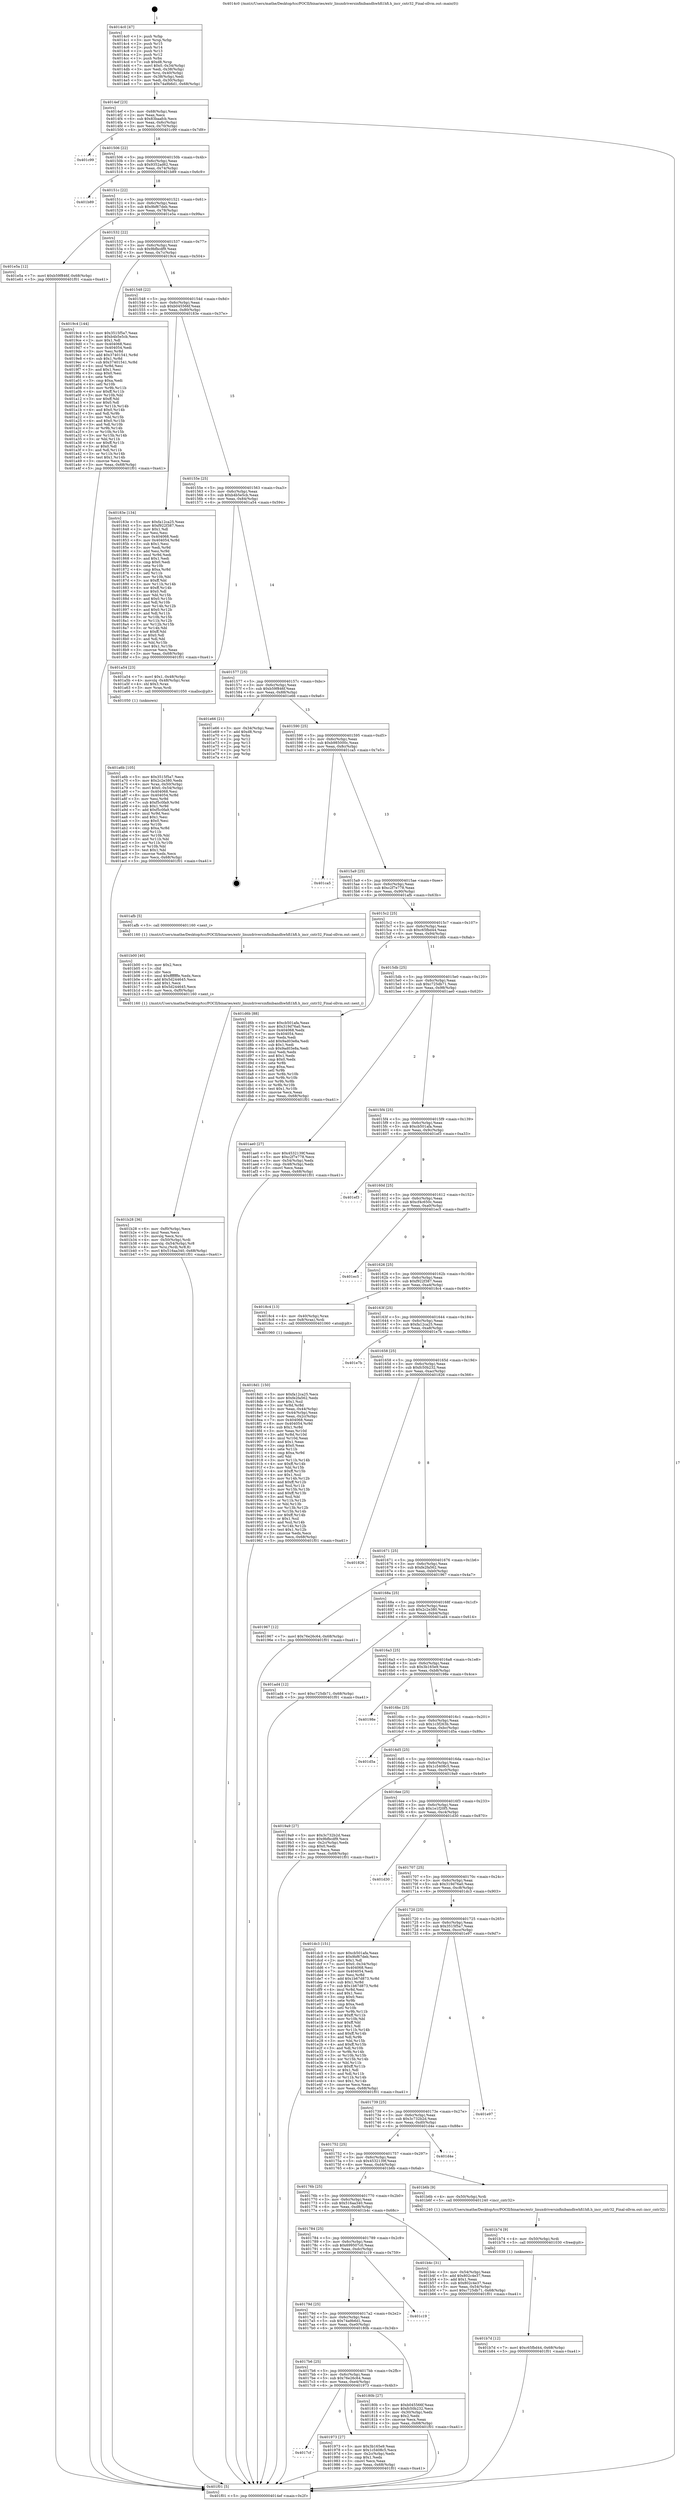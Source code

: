 digraph "0x4014c0" {
  label = "0x4014c0 (/mnt/c/Users/mathe/Desktop/tcc/POCII/binaries/extr_linuxdriversinfinibandhwhfi1hfi.h_incr_cntr32_Final-ollvm.out::main(0))"
  labelloc = "t"
  node[shape=record]

  Entry [label="",width=0.3,height=0.3,shape=circle,fillcolor=black,style=filled]
  "0x4014ef" [label="{
     0x4014ef [23]\l
     | [instrs]\l
     &nbsp;&nbsp;0x4014ef \<+3\>: mov -0x68(%rbp),%eax\l
     &nbsp;&nbsp;0x4014f2 \<+2\>: mov %eax,%ecx\l
     &nbsp;&nbsp;0x4014f4 \<+6\>: sub $0x83baafcb,%ecx\l
     &nbsp;&nbsp;0x4014fa \<+3\>: mov %eax,-0x6c(%rbp)\l
     &nbsp;&nbsp;0x4014fd \<+3\>: mov %ecx,-0x70(%rbp)\l
     &nbsp;&nbsp;0x401500 \<+6\>: je 0000000000401c99 \<main+0x7d9\>\l
  }"]
  "0x401c99" [label="{
     0x401c99\l
  }", style=dashed]
  "0x401506" [label="{
     0x401506 [22]\l
     | [instrs]\l
     &nbsp;&nbsp;0x401506 \<+5\>: jmp 000000000040150b \<main+0x4b\>\l
     &nbsp;&nbsp;0x40150b \<+3\>: mov -0x6c(%rbp),%eax\l
     &nbsp;&nbsp;0x40150e \<+5\>: sub $0x9352ad62,%eax\l
     &nbsp;&nbsp;0x401513 \<+3\>: mov %eax,-0x74(%rbp)\l
     &nbsp;&nbsp;0x401516 \<+6\>: je 0000000000401b89 \<main+0x6c9\>\l
  }"]
  Exit [label="",width=0.3,height=0.3,shape=circle,fillcolor=black,style=filled,peripheries=2]
  "0x401b89" [label="{
     0x401b89\l
  }", style=dashed]
  "0x40151c" [label="{
     0x40151c [22]\l
     | [instrs]\l
     &nbsp;&nbsp;0x40151c \<+5\>: jmp 0000000000401521 \<main+0x61\>\l
     &nbsp;&nbsp;0x401521 \<+3\>: mov -0x6c(%rbp),%eax\l
     &nbsp;&nbsp;0x401524 \<+5\>: sub $0x9bf67deb,%eax\l
     &nbsp;&nbsp;0x401529 \<+3\>: mov %eax,-0x78(%rbp)\l
     &nbsp;&nbsp;0x40152c \<+6\>: je 0000000000401e5a \<main+0x99a\>\l
  }"]
  "0x401b7d" [label="{
     0x401b7d [12]\l
     | [instrs]\l
     &nbsp;&nbsp;0x401b7d \<+7\>: movl $0xc65fbd44,-0x68(%rbp)\l
     &nbsp;&nbsp;0x401b84 \<+5\>: jmp 0000000000401f01 \<main+0xa41\>\l
  }"]
  "0x401e5a" [label="{
     0x401e5a [12]\l
     | [instrs]\l
     &nbsp;&nbsp;0x401e5a \<+7\>: movl $0xb59f846f,-0x68(%rbp)\l
     &nbsp;&nbsp;0x401e61 \<+5\>: jmp 0000000000401f01 \<main+0xa41\>\l
  }"]
  "0x401532" [label="{
     0x401532 [22]\l
     | [instrs]\l
     &nbsp;&nbsp;0x401532 \<+5\>: jmp 0000000000401537 \<main+0x77\>\l
     &nbsp;&nbsp;0x401537 \<+3\>: mov -0x6c(%rbp),%eax\l
     &nbsp;&nbsp;0x40153a \<+5\>: sub $0x9bfbcdf9,%eax\l
     &nbsp;&nbsp;0x40153f \<+3\>: mov %eax,-0x7c(%rbp)\l
     &nbsp;&nbsp;0x401542 \<+6\>: je 00000000004019c4 \<main+0x504\>\l
  }"]
  "0x401b74" [label="{
     0x401b74 [9]\l
     | [instrs]\l
     &nbsp;&nbsp;0x401b74 \<+4\>: mov -0x50(%rbp),%rdi\l
     &nbsp;&nbsp;0x401b78 \<+5\>: call 0000000000401030 \<free@plt\>\l
     | [calls]\l
     &nbsp;&nbsp;0x401030 \{1\} (unknown)\l
  }"]
  "0x4019c4" [label="{
     0x4019c4 [144]\l
     | [instrs]\l
     &nbsp;&nbsp;0x4019c4 \<+5\>: mov $0x3515f5a7,%eax\l
     &nbsp;&nbsp;0x4019c9 \<+5\>: mov $0xb4b5e5cb,%ecx\l
     &nbsp;&nbsp;0x4019ce \<+2\>: mov $0x1,%dl\l
     &nbsp;&nbsp;0x4019d0 \<+7\>: mov 0x404068,%esi\l
     &nbsp;&nbsp;0x4019d7 \<+7\>: mov 0x404054,%edi\l
     &nbsp;&nbsp;0x4019de \<+3\>: mov %esi,%r8d\l
     &nbsp;&nbsp;0x4019e1 \<+7\>: add $0x37401541,%r8d\l
     &nbsp;&nbsp;0x4019e8 \<+4\>: sub $0x1,%r8d\l
     &nbsp;&nbsp;0x4019ec \<+7\>: sub $0x37401541,%r8d\l
     &nbsp;&nbsp;0x4019f3 \<+4\>: imul %r8d,%esi\l
     &nbsp;&nbsp;0x4019f7 \<+3\>: and $0x1,%esi\l
     &nbsp;&nbsp;0x4019fa \<+3\>: cmp $0x0,%esi\l
     &nbsp;&nbsp;0x4019fd \<+4\>: sete %r9b\l
     &nbsp;&nbsp;0x401a01 \<+3\>: cmp $0xa,%edi\l
     &nbsp;&nbsp;0x401a04 \<+4\>: setl %r10b\l
     &nbsp;&nbsp;0x401a08 \<+3\>: mov %r9b,%r11b\l
     &nbsp;&nbsp;0x401a0b \<+4\>: xor $0xff,%r11b\l
     &nbsp;&nbsp;0x401a0f \<+3\>: mov %r10b,%bl\l
     &nbsp;&nbsp;0x401a12 \<+3\>: xor $0xff,%bl\l
     &nbsp;&nbsp;0x401a15 \<+3\>: xor $0x0,%dl\l
     &nbsp;&nbsp;0x401a18 \<+3\>: mov %r11b,%r14b\l
     &nbsp;&nbsp;0x401a1b \<+4\>: and $0x0,%r14b\l
     &nbsp;&nbsp;0x401a1f \<+3\>: and %dl,%r9b\l
     &nbsp;&nbsp;0x401a22 \<+3\>: mov %bl,%r15b\l
     &nbsp;&nbsp;0x401a25 \<+4\>: and $0x0,%r15b\l
     &nbsp;&nbsp;0x401a29 \<+3\>: and %dl,%r10b\l
     &nbsp;&nbsp;0x401a2c \<+3\>: or %r9b,%r14b\l
     &nbsp;&nbsp;0x401a2f \<+3\>: or %r10b,%r15b\l
     &nbsp;&nbsp;0x401a32 \<+3\>: xor %r15b,%r14b\l
     &nbsp;&nbsp;0x401a35 \<+3\>: or %bl,%r11b\l
     &nbsp;&nbsp;0x401a38 \<+4\>: xor $0xff,%r11b\l
     &nbsp;&nbsp;0x401a3c \<+3\>: or $0x0,%dl\l
     &nbsp;&nbsp;0x401a3f \<+3\>: and %dl,%r11b\l
     &nbsp;&nbsp;0x401a42 \<+3\>: or %r11b,%r14b\l
     &nbsp;&nbsp;0x401a45 \<+4\>: test $0x1,%r14b\l
     &nbsp;&nbsp;0x401a49 \<+3\>: cmovne %ecx,%eax\l
     &nbsp;&nbsp;0x401a4c \<+3\>: mov %eax,-0x68(%rbp)\l
     &nbsp;&nbsp;0x401a4f \<+5\>: jmp 0000000000401f01 \<main+0xa41\>\l
  }"]
  "0x401548" [label="{
     0x401548 [22]\l
     | [instrs]\l
     &nbsp;&nbsp;0x401548 \<+5\>: jmp 000000000040154d \<main+0x8d\>\l
     &nbsp;&nbsp;0x40154d \<+3\>: mov -0x6c(%rbp),%eax\l
     &nbsp;&nbsp;0x401550 \<+5\>: sub $0xb045566f,%eax\l
     &nbsp;&nbsp;0x401555 \<+3\>: mov %eax,-0x80(%rbp)\l
     &nbsp;&nbsp;0x401558 \<+6\>: je 000000000040183e \<main+0x37e\>\l
  }"]
  "0x401b28" [label="{
     0x401b28 [36]\l
     | [instrs]\l
     &nbsp;&nbsp;0x401b28 \<+6\>: mov -0xf0(%rbp),%ecx\l
     &nbsp;&nbsp;0x401b2e \<+3\>: imul %eax,%ecx\l
     &nbsp;&nbsp;0x401b31 \<+3\>: movslq %ecx,%rsi\l
     &nbsp;&nbsp;0x401b34 \<+4\>: mov -0x50(%rbp),%rdi\l
     &nbsp;&nbsp;0x401b38 \<+4\>: movslq -0x54(%rbp),%r8\l
     &nbsp;&nbsp;0x401b3c \<+4\>: mov %rsi,(%rdi,%r8,8)\l
     &nbsp;&nbsp;0x401b40 \<+7\>: movl $0x516aa340,-0x68(%rbp)\l
     &nbsp;&nbsp;0x401b47 \<+5\>: jmp 0000000000401f01 \<main+0xa41\>\l
  }"]
  "0x40183e" [label="{
     0x40183e [134]\l
     | [instrs]\l
     &nbsp;&nbsp;0x40183e \<+5\>: mov $0xfa12ca25,%eax\l
     &nbsp;&nbsp;0x401843 \<+5\>: mov $0xf922f387,%ecx\l
     &nbsp;&nbsp;0x401848 \<+2\>: mov $0x1,%dl\l
     &nbsp;&nbsp;0x40184a \<+2\>: xor %esi,%esi\l
     &nbsp;&nbsp;0x40184c \<+7\>: mov 0x404068,%edi\l
     &nbsp;&nbsp;0x401853 \<+8\>: mov 0x404054,%r8d\l
     &nbsp;&nbsp;0x40185b \<+3\>: sub $0x1,%esi\l
     &nbsp;&nbsp;0x40185e \<+3\>: mov %edi,%r9d\l
     &nbsp;&nbsp;0x401861 \<+3\>: add %esi,%r9d\l
     &nbsp;&nbsp;0x401864 \<+4\>: imul %r9d,%edi\l
     &nbsp;&nbsp;0x401868 \<+3\>: and $0x1,%edi\l
     &nbsp;&nbsp;0x40186b \<+3\>: cmp $0x0,%edi\l
     &nbsp;&nbsp;0x40186e \<+4\>: sete %r10b\l
     &nbsp;&nbsp;0x401872 \<+4\>: cmp $0xa,%r8d\l
     &nbsp;&nbsp;0x401876 \<+4\>: setl %r11b\l
     &nbsp;&nbsp;0x40187a \<+3\>: mov %r10b,%bl\l
     &nbsp;&nbsp;0x40187d \<+3\>: xor $0xff,%bl\l
     &nbsp;&nbsp;0x401880 \<+3\>: mov %r11b,%r14b\l
     &nbsp;&nbsp;0x401883 \<+4\>: xor $0xff,%r14b\l
     &nbsp;&nbsp;0x401887 \<+3\>: xor $0x0,%dl\l
     &nbsp;&nbsp;0x40188a \<+3\>: mov %bl,%r15b\l
     &nbsp;&nbsp;0x40188d \<+4\>: and $0x0,%r15b\l
     &nbsp;&nbsp;0x401891 \<+3\>: and %dl,%r10b\l
     &nbsp;&nbsp;0x401894 \<+3\>: mov %r14b,%r12b\l
     &nbsp;&nbsp;0x401897 \<+4\>: and $0x0,%r12b\l
     &nbsp;&nbsp;0x40189b \<+3\>: and %dl,%r11b\l
     &nbsp;&nbsp;0x40189e \<+3\>: or %r10b,%r15b\l
     &nbsp;&nbsp;0x4018a1 \<+3\>: or %r11b,%r12b\l
     &nbsp;&nbsp;0x4018a4 \<+3\>: xor %r12b,%r15b\l
     &nbsp;&nbsp;0x4018a7 \<+3\>: or %r14b,%bl\l
     &nbsp;&nbsp;0x4018aa \<+3\>: xor $0xff,%bl\l
     &nbsp;&nbsp;0x4018ad \<+3\>: or $0x0,%dl\l
     &nbsp;&nbsp;0x4018b0 \<+2\>: and %dl,%bl\l
     &nbsp;&nbsp;0x4018b2 \<+3\>: or %bl,%r15b\l
     &nbsp;&nbsp;0x4018b5 \<+4\>: test $0x1,%r15b\l
     &nbsp;&nbsp;0x4018b9 \<+3\>: cmovne %ecx,%eax\l
     &nbsp;&nbsp;0x4018bc \<+3\>: mov %eax,-0x68(%rbp)\l
     &nbsp;&nbsp;0x4018bf \<+5\>: jmp 0000000000401f01 \<main+0xa41\>\l
  }"]
  "0x40155e" [label="{
     0x40155e [25]\l
     | [instrs]\l
     &nbsp;&nbsp;0x40155e \<+5\>: jmp 0000000000401563 \<main+0xa3\>\l
     &nbsp;&nbsp;0x401563 \<+3\>: mov -0x6c(%rbp),%eax\l
     &nbsp;&nbsp;0x401566 \<+5\>: sub $0xb4b5e5cb,%eax\l
     &nbsp;&nbsp;0x40156b \<+6\>: mov %eax,-0x84(%rbp)\l
     &nbsp;&nbsp;0x401571 \<+6\>: je 0000000000401a54 \<main+0x594\>\l
  }"]
  "0x401b00" [label="{
     0x401b00 [40]\l
     | [instrs]\l
     &nbsp;&nbsp;0x401b00 \<+5\>: mov $0x2,%ecx\l
     &nbsp;&nbsp;0x401b05 \<+1\>: cltd\l
     &nbsp;&nbsp;0x401b06 \<+2\>: idiv %ecx\l
     &nbsp;&nbsp;0x401b08 \<+6\>: imul $0xfffffffe,%edx,%ecx\l
     &nbsp;&nbsp;0x401b0e \<+6\>: add $0x5d244645,%ecx\l
     &nbsp;&nbsp;0x401b14 \<+3\>: add $0x1,%ecx\l
     &nbsp;&nbsp;0x401b17 \<+6\>: sub $0x5d244645,%ecx\l
     &nbsp;&nbsp;0x401b1d \<+6\>: mov %ecx,-0xf0(%rbp)\l
     &nbsp;&nbsp;0x401b23 \<+5\>: call 0000000000401160 \<next_i\>\l
     | [calls]\l
     &nbsp;&nbsp;0x401160 \{1\} (/mnt/c/Users/mathe/Desktop/tcc/POCII/binaries/extr_linuxdriversinfinibandhwhfi1hfi.h_incr_cntr32_Final-ollvm.out::next_i)\l
  }"]
  "0x401a54" [label="{
     0x401a54 [23]\l
     | [instrs]\l
     &nbsp;&nbsp;0x401a54 \<+7\>: movl $0x1,-0x48(%rbp)\l
     &nbsp;&nbsp;0x401a5b \<+4\>: movslq -0x48(%rbp),%rax\l
     &nbsp;&nbsp;0x401a5f \<+4\>: shl $0x3,%rax\l
     &nbsp;&nbsp;0x401a63 \<+3\>: mov %rax,%rdi\l
     &nbsp;&nbsp;0x401a66 \<+5\>: call 0000000000401050 \<malloc@plt\>\l
     | [calls]\l
     &nbsp;&nbsp;0x401050 \{1\} (unknown)\l
  }"]
  "0x401577" [label="{
     0x401577 [25]\l
     | [instrs]\l
     &nbsp;&nbsp;0x401577 \<+5\>: jmp 000000000040157c \<main+0xbc\>\l
     &nbsp;&nbsp;0x40157c \<+3\>: mov -0x6c(%rbp),%eax\l
     &nbsp;&nbsp;0x40157f \<+5\>: sub $0xb59f846f,%eax\l
     &nbsp;&nbsp;0x401584 \<+6\>: mov %eax,-0x88(%rbp)\l
     &nbsp;&nbsp;0x40158a \<+6\>: je 0000000000401e66 \<main+0x9a6\>\l
  }"]
  "0x401a6b" [label="{
     0x401a6b [105]\l
     | [instrs]\l
     &nbsp;&nbsp;0x401a6b \<+5\>: mov $0x3515f5a7,%ecx\l
     &nbsp;&nbsp;0x401a70 \<+5\>: mov $0x2c2e380,%edx\l
     &nbsp;&nbsp;0x401a75 \<+4\>: mov %rax,-0x50(%rbp)\l
     &nbsp;&nbsp;0x401a79 \<+7\>: movl $0x0,-0x54(%rbp)\l
     &nbsp;&nbsp;0x401a80 \<+7\>: mov 0x404068,%esi\l
     &nbsp;&nbsp;0x401a87 \<+8\>: mov 0x404054,%r8d\l
     &nbsp;&nbsp;0x401a8f \<+3\>: mov %esi,%r9d\l
     &nbsp;&nbsp;0x401a92 \<+7\>: sub $0xf5c0fa9,%r9d\l
     &nbsp;&nbsp;0x401a99 \<+4\>: sub $0x1,%r9d\l
     &nbsp;&nbsp;0x401a9d \<+7\>: add $0xf5c0fa9,%r9d\l
     &nbsp;&nbsp;0x401aa4 \<+4\>: imul %r9d,%esi\l
     &nbsp;&nbsp;0x401aa8 \<+3\>: and $0x1,%esi\l
     &nbsp;&nbsp;0x401aab \<+3\>: cmp $0x0,%esi\l
     &nbsp;&nbsp;0x401aae \<+4\>: sete %r10b\l
     &nbsp;&nbsp;0x401ab2 \<+4\>: cmp $0xa,%r8d\l
     &nbsp;&nbsp;0x401ab6 \<+4\>: setl %r11b\l
     &nbsp;&nbsp;0x401aba \<+3\>: mov %r10b,%bl\l
     &nbsp;&nbsp;0x401abd \<+3\>: and %r11b,%bl\l
     &nbsp;&nbsp;0x401ac0 \<+3\>: xor %r11b,%r10b\l
     &nbsp;&nbsp;0x401ac3 \<+3\>: or %r10b,%bl\l
     &nbsp;&nbsp;0x401ac6 \<+3\>: test $0x1,%bl\l
     &nbsp;&nbsp;0x401ac9 \<+3\>: cmovne %edx,%ecx\l
     &nbsp;&nbsp;0x401acc \<+3\>: mov %ecx,-0x68(%rbp)\l
     &nbsp;&nbsp;0x401acf \<+5\>: jmp 0000000000401f01 \<main+0xa41\>\l
  }"]
  "0x401e66" [label="{
     0x401e66 [21]\l
     | [instrs]\l
     &nbsp;&nbsp;0x401e66 \<+3\>: mov -0x34(%rbp),%eax\l
     &nbsp;&nbsp;0x401e69 \<+7\>: add $0xd8,%rsp\l
     &nbsp;&nbsp;0x401e70 \<+1\>: pop %rbx\l
     &nbsp;&nbsp;0x401e71 \<+2\>: pop %r12\l
     &nbsp;&nbsp;0x401e73 \<+2\>: pop %r13\l
     &nbsp;&nbsp;0x401e75 \<+2\>: pop %r14\l
     &nbsp;&nbsp;0x401e77 \<+2\>: pop %r15\l
     &nbsp;&nbsp;0x401e79 \<+1\>: pop %rbp\l
     &nbsp;&nbsp;0x401e7a \<+1\>: ret\l
  }"]
  "0x401590" [label="{
     0x401590 [25]\l
     | [instrs]\l
     &nbsp;&nbsp;0x401590 \<+5\>: jmp 0000000000401595 \<main+0xd5\>\l
     &nbsp;&nbsp;0x401595 \<+3\>: mov -0x6c(%rbp),%eax\l
     &nbsp;&nbsp;0x401598 \<+5\>: sub $0xb985000c,%eax\l
     &nbsp;&nbsp;0x40159d \<+6\>: mov %eax,-0x8c(%rbp)\l
     &nbsp;&nbsp;0x4015a3 \<+6\>: je 0000000000401ca5 \<main+0x7e5\>\l
  }"]
  "0x4017cf" [label="{
     0x4017cf\l
  }", style=dashed]
  "0x401ca5" [label="{
     0x401ca5\l
  }", style=dashed]
  "0x4015a9" [label="{
     0x4015a9 [25]\l
     | [instrs]\l
     &nbsp;&nbsp;0x4015a9 \<+5\>: jmp 00000000004015ae \<main+0xee\>\l
     &nbsp;&nbsp;0x4015ae \<+3\>: mov -0x6c(%rbp),%eax\l
     &nbsp;&nbsp;0x4015b1 \<+5\>: sub $0xc2f7e778,%eax\l
     &nbsp;&nbsp;0x4015b6 \<+6\>: mov %eax,-0x90(%rbp)\l
     &nbsp;&nbsp;0x4015bc \<+6\>: je 0000000000401afb \<main+0x63b\>\l
  }"]
  "0x401973" [label="{
     0x401973 [27]\l
     | [instrs]\l
     &nbsp;&nbsp;0x401973 \<+5\>: mov $0x3b165e9,%eax\l
     &nbsp;&nbsp;0x401978 \<+5\>: mov $0x1c5408c5,%ecx\l
     &nbsp;&nbsp;0x40197d \<+3\>: mov -0x2c(%rbp),%edx\l
     &nbsp;&nbsp;0x401980 \<+3\>: cmp $0x1,%edx\l
     &nbsp;&nbsp;0x401983 \<+3\>: cmovl %ecx,%eax\l
     &nbsp;&nbsp;0x401986 \<+3\>: mov %eax,-0x68(%rbp)\l
     &nbsp;&nbsp;0x401989 \<+5\>: jmp 0000000000401f01 \<main+0xa41\>\l
  }"]
  "0x401afb" [label="{
     0x401afb [5]\l
     | [instrs]\l
     &nbsp;&nbsp;0x401afb \<+5\>: call 0000000000401160 \<next_i\>\l
     | [calls]\l
     &nbsp;&nbsp;0x401160 \{1\} (/mnt/c/Users/mathe/Desktop/tcc/POCII/binaries/extr_linuxdriversinfinibandhwhfi1hfi.h_incr_cntr32_Final-ollvm.out::next_i)\l
  }"]
  "0x4015c2" [label="{
     0x4015c2 [25]\l
     | [instrs]\l
     &nbsp;&nbsp;0x4015c2 \<+5\>: jmp 00000000004015c7 \<main+0x107\>\l
     &nbsp;&nbsp;0x4015c7 \<+3\>: mov -0x6c(%rbp),%eax\l
     &nbsp;&nbsp;0x4015ca \<+5\>: sub $0xc65fbd44,%eax\l
     &nbsp;&nbsp;0x4015cf \<+6\>: mov %eax,-0x94(%rbp)\l
     &nbsp;&nbsp;0x4015d5 \<+6\>: je 0000000000401d6b \<main+0x8ab\>\l
  }"]
  "0x4018d1" [label="{
     0x4018d1 [150]\l
     | [instrs]\l
     &nbsp;&nbsp;0x4018d1 \<+5\>: mov $0xfa12ca25,%ecx\l
     &nbsp;&nbsp;0x4018d6 \<+5\>: mov $0xfe2fa562,%edx\l
     &nbsp;&nbsp;0x4018db \<+3\>: mov $0x1,%sil\l
     &nbsp;&nbsp;0x4018de \<+3\>: xor %r8d,%r8d\l
     &nbsp;&nbsp;0x4018e1 \<+3\>: mov %eax,-0x44(%rbp)\l
     &nbsp;&nbsp;0x4018e4 \<+3\>: mov -0x44(%rbp),%eax\l
     &nbsp;&nbsp;0x4018e7 \<+3\>: mov %eax,-0x2c(%rbp)\l
     &nbsp;&nbsp;0x4018ea \<+7\>: mov 0x404068,%eax\l
     &nbsp;&nbsp;0x4018f1 \<+8\>: mov 0x404054,%r9d\l
     &nbsp;&nbsp;0x4018f9 \<+4\>: sub $0x1,%r8d\l
     &nbsp;&nbsp;0x4018fd \<+3\>: mov %eax,%r10d\l
     &nbsp;&nbsp;0x401900 \<+3\>: add %r8d,%r10d\l
     &nbsp;&nbsp;0x401903 \<+4\>: imul %r10d,%eax\l
     &nbsp;&nbsp;0x401907 \<+3\>: and $0x1,%eax\l
     &nbsp;&nbsp;0x40190a \<+3\>: cmp $0x0,%eax\l
     &nbsp;&nbsp;0x40190d \<+4\>: sete %r11b\l
     &nbsp;&nbsp;0x401911 \<+4\>: cmp $0xa,%r9d\l
     &nbsp;&nbsp;0x401915 \<+3\>: setl %bl\l
     &nbsp;&nbsp;0x401918 \<+3\>: mov %r11b,%r14b\l
     &nbsp;&nbsp;0x40191b \<+4\>: xor $0xff,%r14b\l
     &nbsp;&nbsp;0x40191f \<+3\>: mov %bl,%r15b\l
     &nbsp;&nbsp;0x401922 \<+4\>: xor $0xff,%r15b\l
     &nbsp;&nbsp;0x401926 \<+4\>: xor $0x1,%sil\l
     &nbsp;&nbsp;0x40192a \<+3\>: mov %r14b,%r12b\l
     &nbsp;&nbsp;0x40192d \<+4\>: and $0xff,%r12b\l
     &nbsp;&nbsp;0x401931 \<+3\>: and %sil,%r11b\l
     &nbsp;&nbsp;0x401934 \<+3\>: mov %r15b,%r13b\l
     &nbsp;&nbsp;0x401937 \<+4\>: and $0xff,%r13b\l
     &nbsp;&nbsp;0x40193b \<+3\>: and %sil,%bl\l
     &nbsp;&nbsp;0x40193e \<+3\>: or %r11b,%r12b\l
     &nbsp;&nbsp;0x401941 \<+3\>: or %bl,%r13b\l
     &nbsp;&nbsp;0x401944 \<+3\>: xor %r13b,%r12b\l
     &nbsp;&nbsp;0x401947 \<+3\>: or %r15b,%r14b\l
     &nbsp;&nbsp;0x40194a \<+4\>: xor $0xff,%r14b\l
     &nbsp;&nbsp;0x40194e \<+4\>: or $0x1,%sil\l
     &nbsp;&nbsp;0x401952 \<+3\>: and %sil,%r14b\l
     &nbsp;&nbsp;0x401955 \<+3\>: or %r14b,%r12b\l
     &nbsp;&nbsp;0x401958 \<+4\>: test $0x1,%r12b\l
     &nbsp;&nbsp;0x40195c \<+3\>: cmovne %edx,%ecx\l
     &nbsp;&nbsp;0x40195f \<+3\>: mov %ecx,-0x68(%rbp)\l
     &nbsp;&nbsp;0x401962 \<+5\>: jmp 0000000000401f01 \<main+0xa41\>\l
  }"]
  "0x401d6b" [label="{
     0x401d6b [88]\l
     | [instrs]\l
     &nbsp;&nbsp;0x401d6b \<+5\>: mov $0xcb501afa,%eax\l
     &nbsp;&nbsp;0x401d70 \<+5\>: mov $0x319d76a0,%ecx\l
     &nbsp;&nbsp;0x401d75 \<+7\>: mov 0x404068,%edx\l
     &nbsp;&nbsp;0x401d7c \<+7\>: mov 0x404054,%esi\l
     &nbsp;&nbsp;0x401d83 \<+2\>: mov %edx,%edi\l
     &nbsp;&nbsp;0x401d85 \<+6\>: add $0x9ad03e8a,%edi\l
     &nbsp;&nbsp;0x401d8b \<+3\>: sub $0x1,%edi\l
     &nbsp;&nbsp;0x401d8e \<+6\>: sub $0x9ad03e8a,%edi\l
     &nbsp;&nbsp;0x401d94 \<+3\>: imul %edi,%edx\l
     &nbsp;&nbsp;0x401d97 \<+3\>: and $0x1,%edx\l
     &nbsp;&nbsp;0x401d9a \<+3\>: cmp $0x0,%edx\l
     &nbsp;&nbsp;0x401d9d \<+4\>: sete %r8b\l
     &nbsp;&nbsp;0x401da1 \<+3\>: cmp $0xa,%esi\l
     &nbsp;&nbsp;0x401da4 \<+4\>: setl %r9b\l
     &nbsp;&nbsp;0x401da8 \<+3\>: mov %r8b,%r10b\l
     &nbsp;&nbsp;0x401dab \<+3\>: and %r9b,%r10b\l
     &nbsp;&nbsp;0x401dae \<+3\>: xor %r9b,%r8b\l
     &nbsp;&nbsp;0x401db1 \<+3\>: or %r8b,%r10b\l
     &nbsp;&nbsp;0x401db4 \<+4\>: test $0x1,%r10b\l
     &nbsp;&nbsp;0x401db8 \<+3\>: cmovne %ecx,%eax\l
     &nbsp;&nbsp;0x401dbb \<+3\>: mov %eax,-0x68(%rbp)\l
     &nbsp;&nbsp;0x401dbe \<+5\>: jmp 0000000000401f01 \<main+0xa41\>\l
  }"]
  "0x4015db" [label="{
     0x4015db [25]\l
     | [instrs]\l
     &nbsp;&nbsp;0x4015db \<+5\>: jmp 00000000004015e0 \<main+0x120\>\l
     &nbsp;&nbsp;0x4015e0 \<+3\>: mov -0x6c(%rbp),%eax\l
     &nbsp;&nbsp;0x4015e3 \<+5\>: sub $0xc725db71,%eax\l
     &nbsp;&nbsp;0x4015e8 \<+6\>: mov %eax,-0x98(%rbp)\l
     &nbsp;&nbsp;0x4015ee \<+6\>: je 0000000000401ae0 \<main+0x620\>\l
  }"]
  "0x4014c0" [label="{
     0x4014c0 [47]\l
     | [instrs]\l
     &nbsp;&nbsp;0x4014c0 \<+1\>: push %rbp\l
     &nbsp;&nbsp;0x4014c1 \<+3\>: mov %rsp,%rbp\l
     &nbsp;&nbsp;0x4014c4 \<+2\>: push %r15\l
     &nbsp;&nbsp;0x4014c6 \<+2\>: push %r14\l
     &nbsp;&nbsp;0x4014c8 \<+2\>: push %r13\l
     &nbsp;&nbsp;0x4014ca \<+2\>: push %r12\l
     &nbsp;&nbsp;0x4014cc \<+1\>: push %rbx\l
     &nbsp;&nbsp;0x4014cd \<+7\>: sub $0xd8,%rsp\l
     &nbsp;&nbsp;0x4014d4 \<+7\>: movl $0x0,-0x34(%rbp)\l
     &nbsp;&nbsp;0x4014db \<+3\>: mov %edi,-0x38(%rbp)\l
     &nbsp;&nbsp;0x4014de \<+4\>: mov %rsi,-0x40(%rbp)\l
     &nbsp;&nbsp;0x4014e2 \<+3\>: mov -0x38(%rbp),%edi\l
     &nbsp;&nbsp;0x4014e5 \<+3\>: mov %edi,-0x30(%rbp)\l
     &nbsp;&nbsp;0x4014e8 \<+7\>: movl $0x74a9b6d1,-0x68(%rbp)\l
  }"]
  "0x401ae0" [label="{
     0x401ae0 [27]\l
     | [instrs]\l
     &nbsp;&nbsp;0x401ae0 \<+5\>: mov $0x4532139f,%eax\l
     &nbsp;&nbsp;0x401ae5 \<+5\>: mov $0xc2f7e778,%ecx\l
     &nbsp;&nbsp;0x401aea \<+3\>: mov -0x54(%rbp),%edx\l
     &nbsp;&nbsp;0x401aed \<+3\>: cmp -0x48(%rbp),%edx\l
     &nbsp;&nbsp;0x401af0 \<+3\>: cmovl %ecx,%eax\l
     &nbsp;&nbsp;0x401af3 \<+3\>: mov %eax,-0x68(%rbp)\l
     &nbsp;&nbsp;0x401af6 \<+5\>: jmp 0000000000401f01 \<main+0xa41\>\l
  }"]
  "0x4015f4" [label="{
     0x4015f4 [25]\l
     | [instrs]\l
     &nbsp;&nbsp;0x4015f4 \<+5\>: jmp 00000000004015f9 \<main+0x139\>\l
     &nbsp;&nbsp;0x4015f9 \<+3\>: mov -0x6c(%rbp),%eax\l
     &nbsp;&nbsp;0x4015fc \<+5\>: sub $0xcb501afa,%eax\l
     &nbsp;&nbsp;0x401601 \<+6\>: mov %eax,-0x9c(%rbp)\l
     &nbsp;&nbsp;0x401607 \<+6\>: je 0000000000401ef3 \<main+0xa33\>\l
  }"]
  "0x401f01" [label="{
     0x401f01 [5]\l
     | [instrs]\l
     &nbsp;&nbsp;0x401f01 \<+5\>: jmp 00000000004014ef \<main+0x2f\>\l
  }"]
  "0x401ef3" [label="{
     0x401ef3\l
  }", style=dashed]
  "0x40160d" [label="{
     0x40160d [25]\l
     | [instrs]\l
     &nbsp;&nbsp;0x40160d \<+5\>: jmp 0000000000401612 \<main+0x152\>\l
     &nbsp;&nbsp;0x401612 \<+3\>: mov -0x6c(%rbp),%eax\l
     &nbsp;&nbsp;0x401615 \<+5\>: sub $0xcf4c650c,%eax\l
     &nbsp;&nbsp;0x40161a \<+6\>: mov %eax,-0xa0(%rbp)\l
     &nbsp;&nbsp;0x401620 \<+6\>: je 0000000000401ec5 \<main+0xa05\>\l
  }"]
  "0x4017b6" [label="{
     0x4017b6 [25]\l
     | [instrs]\l
     &nbsp;&nbsp;0x4017b6 \<+5\>: jmp 00000000004017bb \<main+0x2fb\>\l
     &nbsp;&nbsp;0x4017bb \<+3\>: mov -0x6c(%rbp),%eax\l
     &nbsp;&nbsp;0x4017be \<+5\>: sub $0x76e26c64,%eax\l
     &nbsp;&nbsp;0x4017c3 \<+6\>: mov %eax,-0xe4(%rbp)\l
     &nbsp;&nbsp;0x4017c9 \<+6\>: je 0000000000401973 \<main+0x4b3\>\l
  }"]
  "0x401ec5" [label="{
     0x401ec5\l
  }", style=dashed]
  "0x401626" [label="{
     0x401626 [25]\l
     | [instrs]\l
     &nbsp;&nbsp;0x401626 \<+5\>: jmp 000000000040162b \<main+0x16b\>\l
     &nbsp;&nbsp;0x40162b \<+3\>: mov -0x6c(%rbp),%eax\l
     &nbsp;&nbsp;0x40162e \<+5\>: sub $0xf922f387,%eax\l
     &nbsp;&nbsp;0x401633 \<+6\>: mov %eax,-0xa4(%rbp)\l
     &nbsp;&nbsp;0x401639 \<+6\>: je 00000000004018c4 \<main+0x404\>\l
  }"]
  "0x40180b" [label="{
     0x40180b [27]\l
     | [instrs]\l
     &nbsp;&nbsp;0x40180b \<+5\>: mov $0xb045566f,%eax\l
     &nbsp;&nbsp;0x401810 \<+5\>: mov $0xfc50b232,%ecx\l
     &nbsp;&nbsp;0x401815 \<+3\>: mov -0x30(%rbp),%edx\l
     &nbsp;&nbsp;0x401818 \<+3\>: cmp $0x2,%edx\l
     &nbsp;&nbsp;0x40181b \<+3\>: cmovne %ecx,%eax\l
     &nbsp;&nbsp;0x40181e \<+3\>: mov %eax,-0x68(%rbp)\l
     &nbsp;&nbsp;0x401821 \<+5\>: jmp 0000000000401f01 \<main+0xa41\>\l
  }"]
  "0x4018c4" [label="{
     0x4018c4 [13]\l
     | [instrs]\l
     &nbsp;&nbsp;0x4018c4 \<+4\>: mov -0x40(%rbp),%rax\l
     &nbsp;&nbsp;0x4018c8 \<+4\>: mov 0x8(%rax),%rdi\l
     &nbsp;&nbsp;0x4018cc \<+5\>: call 0000000000401060 \<atoi@plt\>\l
     | [calls]\l
     &nbsp;&nbsp;0x401060 \{1\} (unknown)\l
  }"]
  "0x40163f" [label="{
     0x40163f [25]\l
     | [instrs]\l
     &nbsp;&nbsp;0x40163f \<+5\>: jmp 0000000000401644 \<main+0x184\>\l
     &nbsp;&nbsp;0x401644 \<+3\>: mov -0x6c(%rbp),%eax\l
     &nbsp;&nbsp;0x401647 \<+5\>: sub $0xfa12ca25,%eax\l
     &nbsp;&nbsp;0x40164c \<+6\>: mov %eax,-0xa8(%rbp)\l
     &nbsp;&nbsp;0x401652 \<+6\>: je 0000000000401e7b \<main+0x9bb\>\l
  }"]
  "0x40179d" [label="{
     0x40179d [25]\l
     | [instrs]\l
     &nbsp;&nbsp;0x40179d \<+5\>: jmp 00000000004017a2 \<main+0x2e2\>\l
     &nbsp;&nbsp;0x4017a2 \<+3\>: mov -0x6c(%rbp),%eax\l
     &nbsp;&nbsp;0x4017a5 \<+5\>: sub $0x74a9b6d1,%eax\l
     &nbsp;&nbsp;0x4017aa \<+6\>: mov %eax,-0xe0(%rbp)\l
     &nbsp;&nbsp;0x4017b0 \<+6\>: je 000000000040180b \<main+0x34b\>\l
  }"]
  "0x401e7b" [label="{
     0x401e7b\l
  }", style=dashed]
  "0x401658" [label="{
     0x401658 [25]\l
     | [instrs]\l
     &nbsp;&nbsp;0x401658 \<+5\>: jmp 000000000040165d \<main+0x19d\>\l
     &nbsp;&nbsp;0x40165d \<+3\>: mov -0x6c(%rbp),%eax\l
     &nbsp;&nbsp;0x401660 \<+5\>: sub $0xfc50b232,%eax\l
     &nbsp;&nbsp;0x401665 \<+6\>: mov %eax,-0xac(%rbp)\l
     &nbsp;&nbsp;0x40166b \<+6\>: je 0000000000401826 \<main+0x366\>\l
  }"]
  "0x401c19" [label="{
     0x401c19\l
  }", style=dashed]
  "0x401826" [label="{
     0x401826\l
  }", style=dashed]
  "0x401671" [label="{
     0x401671 [25]\l
     | [instrs]\l
     &nbsp;&nbsp;0x401671 \<+5\>: jmp 0000000000401676 \<main+0x1b6\>\l
     &nbsp;&nbsp;0x401676 \<+3\>: mov -0x6c(%rbp),%eax\l
     &nbsp;&nbsp;0x401679 \<+5\>: sub $0xfe2fa562,%eax\l
     &nbsp;&nbsp;0x40167e \<+6\>: mov %eax,-0xb0(%rbp)\l
     &nbsp;&nbsp;0x401684 \<+6\>: je 0000000000401967 \<main+0x4a7\>\l
  }"]
  "0x401784" [label="{
     0x401784 [25]\l
     | [instrs]\l
     &nbsp;&nbsp;0x401784 \<+5\>: jmp 0000000000401789 \<main+0x2c9\>\l
     &nbsp;&nbsp;0x401789 \<+3\>: mov -0x6c(%rbp),%eax\l
     &nbsp;&nbsp;0x40178c \<+5\>: sub $0x699507c0,%eax\l
     &nbsp;&nbsp;0x401791 \<+6\>: mov %eax,-0xdc(%rbp)\l
     &nbsp;&nbsp;0x401797 \<+6\>: je 0000000000401c19 \<main+0x759\>\l
  }"]
  "0x401967" [label="{
     0x401967 [12]\l
     | [instrs]\l
     &nbsp;&nbsp;0x401967 \<+7\>: movl $0x76e26c64,-0x68(%rbp)\l
     &nbsp;&nbsp;0x40196e \<+5\>: jmp 0000000000401f01 \<main+0xa41\>\l
  }"]
  "0x40168a" [label="{
     0x40168a [25]\l
     | [instrs]\l
     &nbsp;&nbsp;0x40168a \<+5\>: jmp 000000000040168f \<main+0x1cf\>\l
     &nbsp;&nbsp;0x40168f \<+3\>: mov -0x6c(%rbp),%eax\l
     &nbsp;&nbsp;0x401692 \<+5\>: sub $0x2c2e380,%eax\l
     &nbsp;&nbsp;0x401697 \<+6\>: mov %eax,-0xb4(%rbp)\l
     &nbsp;&nbsp;0x40169d \<+6\>: je 0000000000401ad4 \<main+0x614\>\l
  }"]
  "0x401b4c" [label="{
     0x401b4c [31]\l
     | [instrs]\l
     &nbsp;&nbsp;0x401b4c \<+3\>: mov -0x54(%rbp),%eax\l
     &nbsp;&nbsp;0x401b4f \<+5\>: add $0x802c4e37,%eax\l
     &nbsp;&nbsp;0x401b54 \<+3\>: add $0x1,%eax\l
     &nbsp;&nbsp;0x401b57 \<+5\>: sub $0x802c4e37,%eax\l
     &nbsp;&nbsp;0x401b5c \<+3\>: mov %eax,-0x54(%rbp)\l
     &nbsp;&nbsp;0x401b5f \<+7\>: movl $0xc725db71,-0x68(%rbp)\l
     &nbsp;&nbsp;0x401b66 \<+5\>: jmp 0000000000401f01 \<main+0xa41\>\l
  }"]
  "0x401ad4" [label="{
     0x401ad4 [12]\l
     | [instrs]\l
     &nbsp;&nbsp;0x401ad4 \<+7\>: movl $0xc725db71,-0x68(%rbp)\l
     &nbsp;&nbsp;0x401adb \<+5\>: jmp 0000000000401f01 \<main+0xa41\>\l
  }"]
  "0x4016a3" [label="{
     0x4016a3 [25]\l
     | [instrs]\l
     &nbsp;&nbsp;0x4016a3 \<+5\>: jmp 00000000004016a8 \<main+0x1e8\>\l
     &nbsp;&nbsp;0x4016a8 \<+3\>: mov -0x6c(%rbp),%eax\l
     &nbsp;&nbsp;0x4016ab \<+5\>: sub $0x3b165e9,%eax\l
     &nbsp;&nbsp;0x4016b0 \<+6\>: mov %eax,-0xb8(%rbp)\l
     &nbsp;&nbsp;0x4016b6 \<+6\>: je 000000000040198e \<main+0x4ce\>\l
  }"]
  "0x40176b" [label="{
     0x40176b [25]\l
     | [instrs]\l
     &nbsp;&nbsp;0x40176b \<+5\>: jmp 0000000000401770 \<main+0x2b0\>\l
     &nbsp;&nbsp;0x401770 \<+3\>: mov -0x6c(%rbp),%eax\l
     &nbsp;&nbsp;0x401773 \<+5\>: sub $0x516aa340,%eax\l
     &nbsp;&nbsp;0x401778 \<+6\>: mov %eax,-0xd8(%rbp)\l
     &nbsp;&nbsp;0x40177e \<+6\>: je 0000000000401b4c \<main+0x68c\>\l
  }"]
  "0x40198e" [label="{
     0x40198e\l
  }", style=dashed]
  "0x4016bc" [label="{
     0x4016bc [25]\l
     | [instrs]\l
     &nbsp;&nbsp;0x4016bc \<+5\>: jmp 00000000004016c1 \<main+0x201\>\l
     &nbsp;&nbsp;0x4016c1 \<+3\>: mov -0x6c(%rbp),%eax\l
     &nbsp;&nbsp;0x4016c4 \<+5\>: sub $0x1c3f263b,%eax\l
     &nbsp;&nbsp;0x4016c9 \<+6\>: mov %eax,-0xbc(%rbp)\l
     &nbsp;&nbsp;0x4016cf \<+6\>: je 0000000000401d5a \<main+0x89a\>\l
  }"]
  "0x401b6b" [label="{
     0x401b6b [9]\l
     | [instrs]\l
     &nbsp;&nbsp;0x401b6b \<+4\>: mov -0x50(%rbp),%rdi\l
     &nbsp;&nbsp;0x401b6f \<+5\>: call 0000000000401240 \<incr_cntr32\>\l
     | [calls]\l
     &nbsp;&nbsp;0x401240 \{1\} (/mnt/c/Users/mathe/Desktop/tcc/POCII/binaries/extr_linuxdriversinfinibandhwhfi1hfi.h_incr_cntr32_Final-ollvm.out::incr_cntr32)\l
  }"]
  "0x401d5a" [label="{
     0x401d5a\l
  }", style=dashed]
  "0x4016d5" [label="{
     0x4016d5 [25]\l
     | [instrs]\l
     &nbsp;&nbsp;0x4016d5 \<+5\>: jmp 00000000004016da \<main+0x21a\>\l
     &nbsp;&nbsp;0x4016da \<+3\>: mov -0x6c(%rbp),%eax\l
     &nbsp;&nbsp;0x4016dd \<+5\>: sub $0x1c5408c5,%eax\l
     &nbsp;&nbsp;0x4016e2 \<+6\>: mov %eax,-0xc0(%rbp)\l
     &nbsp;&nbsp;0x4016e8 \<+6\>: je 00000000004019a9 \<main+0x4e9\>\l
  }"]
  "0x401752" [label="{
     0x401752 [25]\l
     | [instrs]\l
     &nbsp;&nbsp;0x401752 \<+5\>: jmp 0000000000401757 \<main+0x297\>\l
     &nbsp;&nbsp;0x401757 \<+3\>: mov -0x6c(%rbp),%eax\l
     &nbsp;&nbsp;0x40175a \<+5\>: sub $0x4532139f,%eax\l
     &nbsp;&nbsp;0x40175f \<+6\>: mov %eax,-0xd4(%rbp)\l
     &nbsp;&nbsp;0x401765 \<+6\>: je 0000000000401b6b \<main+0x6ab\>\l
  }"]
  "0x4019a9" [label="{
     0x4019a9 [27]\l
     | [instrs]\l
     &nbsp;&nbsp;0x4019a9 \<+5\>: mov $0x3c732b2d,%eax\l
     &nbsp;&nbsp;0x4019ae \<+5\>: mov $0x9bfbcdf9,%ecx\l
     &nbsp;&nbsp;0x4019b3 \<+3\>: mov -0x2c(%rbp),%edx\l
     &nbsp;&nbsp;0x4019b6 \<+3\>: cmp $0x0,%edx\l
     &nbsp;&nbsp;0x4019b9 \<+3\>: cmove %ecx,%eax\l
     &nbsp;&nbsp;0x4019bc \<+3\>: mov %eax,-0x68(%rbp)\l
     &nbsp;&nbsp;0x4019bf \<+5\>: jmp 0000000000401f01 \<main+0xa41\>\l
  }"]
  "0x4016ee" [label="{
     0x4016ee [25]\l
     | [instrs]\l
     &nbsp;&nbsp;0x4016ee \<+5\>: jmp 00000000004016f3 \<main+0x233\>\l
     &nbsp;&nbsp;0x4016f3 \<+3\>: mov -0x6c(%rbp),%eax\l
     &nbsp;&nbsp;0x4016f6 \<+5\>: sub $0x1e1f20f5,%eax\l
     &nbsp;&nbsp;0x4016fb \<+6\>: mov %eax,-0xc4(%rbp)\l
     &nbsp;&nbsp;0x401701 \<+6\>: je 0000000000401d30 \<main+0x870\>\l
  }"]
  "0x401d4e" [label="{
     0x401d4e\l
  }", style=dashed]
  "0x401d30" [label="{
     0x401d30\l
  }", style=dashed]
  "0x401707" [label="{
     0x401707 [25]\l
     | [instrs]\l
     &nbsp;&nbsp;0x401707 \<+5\>: jmp 000000000040170c \<main+0x24c\>\l
     &nbsp;&nbsp;0x40170c \<+3\>: mov -0x6c(%rbp),%eax\l
     &nbsp;&nbsp;0x40170f \<+5\>: sub $0x319d76a0,%eax\l
     &nbsp;&nbsp;0x401714 \<+6\>: mov %eax,-0xc8(%rbp)\l
     &nbsp;&nbsp;0x40171a \<+6\>: je 0000000000401dc3 \<main+0x903\>\l
  }"]
  "0x401739" [label="{
     0x401739 [25]\l
     | [instrs]\l
     &nbsp;&nbsp;0x401739 \<+5\>: jmp 000000000040173e \<main+0x27e\>\l
     &nbsp;&nbsp;0x40173e \<+3\>: mov -0x6c(%rbp),%eax\l
     &nbsp;&nbsp;0x401741 \<+5\>: sub $0x3c732b2d,%eax\l
     &nbsp;&nbsp;0x401746 \<+6\>: mov %eax,-0xd0(%rbp)\l
     &nbsp;&nbsp;0x40174c \<+6\>: je 0000000000401d4e \<main+0x88e\>\l
  }"]
  "0x401dc3" [label="{
     0x401dc3 [151]\l
     | [instrs]\l
     &nbsp;&nbsp;0x401dc3 \<+5\>: mov $0xcb501afa,%eax\l
     &nbsp;&nbsp;0x401dc8 \<+5\>: mov $0x9bf67deb,%ecx\l
     &nbsp;&nbsp;0x401dcd \<+2\>: mov $0x1,%dl\l
     &nbsp;&nbsp;0x401dcf \<+7\>: movl $0x0,-0x34(%rbp)\l
     &nbsp;&nbsp;0x401dd6 \<+7\>: mov 0x404068,%esi\l
     &nbsp;&nbsp;0x401ddd \<+7\>: mov 0x404054,%edi\l
     &nbsp;&nbsp;0x401de4 \<+3\>: mov %esi,%r8d\l
     &nbsp;&nbsp;0x401de7 \<+7\>: add $0x1b67d873,%r8d\l
     &nbsp;&nbsp;0x401dee \<+4\>: sub $0x1,%r8d\l
     &nbsp;&nbsp;0x401df2 \<+7\>: sub $0x1b67d873,%r8d\l
     &nbsp;&nbsp;0x401df9 \<+4\>: imul %r8d,%esi\l
     &nbsp;&nbsp;0x401dfd \<+3\>: and $0x1,%esi\l
     &nbsp;&nbsp;0x401e00 \<+3\>: cmp $0x0,%esi\l
     &nbsp;&nbsp;0x401e03 \<+4\>: sete %r9b\l
     &nbsp;&nbsp;0x401e07 \<+3\>: cmp $0xa,%edi\l
     &nbsp;&nbsp;0x401e0a \<+4\>: setl %r10b\l
     &nbsp;&nbsp;0x401e0e \<+3\>: mov %r9b,%r11b\l
     &nbsp;&nbsp;0x401e11 \<+4\>: xor $0xff,%r11b\l
     &nbsp;&nbsp;0x401e15 \<+3\>: mov %r10b,%bl\l
     &nbsp;&nbsp;0x401e18 \<+3\>: xor $0xff,%bl\l
     &nbsp;&nbsp;0x401e1b \<+3\>: xor $0x1,%dl\l
     &nbsp;&nbsp;0x401e1e \<+3\>: mov %r11b,%r14b\l
     &nbsp;&nbsp;0x401e21 \<+4\>: and $0xff,%r14b\l
     &nbsp;&nbsp;0x401e25 \<+3\>: and %dl,%r9b\l
     &nbsp;&nbsp;0x401e28 \<+3\>: mov %bl,%r15b\l
     &nbsp;&nbsp;0x401e2b \<+4\>: and $0xff,%r15b\l
     &nbsp;&nbsp;0x401e2f \<+3\>: and %dl,%r10b\l
     &nbsp;&nbsp;0x401e32 \<+3\>: or %r9b,%r14b\l
     &nbsp;&nbsp;0x401e35 \<+3\>: or %r10b,%r15b\l
     &nbsp;&nbsp;0x401e38 \<+3\>: xor %r15b,%r14b\l
     &nbsp;&nbsp;0x401e3b \<+3\>: or %bl,%r11b\l
     &nbsp;&nbsp;0x401e3e \<+4\>: xor $0xff,%r11b\l
     &nbsp;&nbsp;0x401e42 \<+3\>: or $0x1,%dl\l
     &nbsp;&nbsp;0x401e45 \<+3\>: and %dl,%r11b\l
     &nbsp;&nbsp;0x401e48 \<+3\>: or %r11b,%r14b\l
     &nbsp;&nbsp;0x401e4b \<+4\>: test $0x1,%r14b\l
     &nbsp;&nbsp;0x401e4f \<+3\>: cmovne %ecx,%eax\l
     &nbsp;&nbsp;0x401e52 \<+3\>: mov %eax,-0x68(%rbp)\l
     &nbsp;&nbsp;0x401e55 \<+5\>: jmp 0000000000401f01 \<main+0xa41\>\l
  }"]
  "0x401720" [label="{
     0x401720 [25]\l
     | [instrs]\l
     &nbsp;&nbsp;0x401720 \<+5\>: jmp 0000000000401725 \<main+0x265\>\l
     &nbsp;&nbsp;0x401725 \<+3\>: mov -0x6c(%rbp),%eax\l
     &nbsp;&nbsp;0x401728 \<+5\>: sub $0x3515f5a7,%eax\l
     &nbsp;&nbsp;0x40172d \<+6\>: mov %eax,-0xcc(%rbp)\l
     &nbsp;&nbsp;0x401733 \<+6\>: je 0000000000401e97 \<main+0x9d7\>\l
  }"]
  "0x401e97" [label="{
     0x401e97\l
  }", style=dashed]
  Entry -> "0x4014c0" [label=" 1"]
  "0x4014ef" -> "0x401c99" [label=" 0"]
  "0x4014ef" -> "0x401506" [label=" 18"]
  "0x401e66" -> Exit [label=" 1"]
  "0x401506" -> "0x401b89" [label=" 0"]
  "0x401506" -> "0x40151c" [label=" 18"]
  "0x401e5a" -> "0x401f01" [label=" 1"]
  "0x40151c" -> "0x401e5a" [label=" 1"]
  "0x40151c" -> "0x401532" [label=" 17"]
  "0x401dc3" -> "0x401f01" [label=" 1"]
  "0x401532" -> "0x4019c4" [label=" 1"]
  "0x401532" -> "0x401548" [label=" 16"]
  "0x401d6b" -> "0x401f01" [label=" 1"]
  "0x401548" -> "0x40183e" [label=" 1"]
  "0x401548" -> "0x40155e" [label=" 15"]
  "0x401b7d" -> "0x401f01" [label=" 1"]
  "0x40155e" -> "0x401a54" [label=" 1"]
  "0x40155e" -> "0x401577" [label=" 14"]
  "0x401b74" -> "0x401b7d" [label=" 1"]
  "0x401577" -> "0x401e66" [label=" 1"]
  "0x401577" -> "0x401590" [label=" 13"]
  "0x401b6b" -> "0x401b74" [label=" 1"]
  "0x401590" -> "0x401ca5" [label=" 0"]
  "0x401590" -> "0x4015a9" [label=" 13"]
  "0x401b4c" -> "0x401f01" [label=" 1"]
  "0x4015a9" -> "0x401afb" [label=" 1"]
  "0x4015a9" -> "0x4015c2" [label=" 12"]
  "0x401b28" -> "0x401f01" [label=" 1"]
  "0x4015c2" -> "0x401d6b" [label=" 1"]
  "0x4015c2" -> "0x4015db" [label=" 11"]
  "0x401afb" -> "0x401b00" [label=" 1"]
  "0x4015db" -> "0x401ae0" [label=" 2"]
  "0x4015db" -> "0x4015f4" [label=" 9"]
  "0x401ae0" -> "0x401f01" [label=" 2"]
  "0x4015f4" -> "0x401ef3" [label=" 0"]
  "0x4015f4" -> "0x40160d" [label=" 9"]
  "0x401ad4" -> "0x401f01" [label=" 1"]
  "0x40160d" -> "0x401ec5" [label=" 0"]
  "0x40160d" -> "0x401626" [label=" 9"]
  "0x401a6b" -> "0x401f01" [label=" 1"]
  "0x401626" -> "0x4018c4" [label=" 1"]
  "0x401626" -> "0x40163f" [label=" 8"]
  "0x401a54" -> "0x401a6b" [label=" 1"]
  "0x40163f" -> "0x401e7b" [label=" 0"]
  "0x40163f" -> "0x401658" [label=" 8"]
  "0x4019a9" -> "0x401f01" [label=" 1"]
  "0x401658" -> "0x401826" [label=" 0"]
  "0x401658" -> "0x401671" [label=" 8"]
  "0x401973" -> "0x401f01" [label=" 1"]
  "0x401671" -> "0x401967" [label=" 1"]
  "0x401671" -> "0x40168a" [label=" 7"]
  "0x4017b6" -> "0x401973" [label=" 1"]
  "0x40168a" -> "0x401ad4" [label=" 1"]
  "0x40168a" -> "0x4016a3" [label=" 6"]
  "0x401b00" -> "0x401b28" [label=" 1"]
  "0x4016a3" -> "0x40198e" [label=" 0"]
  "0x4016a3" -> "0x4016bc" [label=" 6"]
  "0x4018d1" -> "0x401f01" [label=" 1"]
  "0x4016bc" -> "0x401d5a" [label=" 0"]
  "0x4016bc" -> "0x4016d5" [label=" 6"]
  "0x4018c4" -> "0x4018d1" [label=" 1"]
  "0x4016d5" -> "0x4019a9" [label=" 1"]
  "0x4016d5" -> "0x4016ee" [label=" 5"]
  "0x401f01" -> "0x4014ef" [label=" 17"]
  "0x4016ee" -> "0x401d30" [label=" 0"]
  "0x4016ee" -> "0x401707" [label=" 5"]
  "0x4014c0" -> "0x4014ef" [label=" 1"]
  "0x401707" -> "0x401dc3" [label=" 1"]
  "0x401707" -> "0x401720" [label=" 4"]
  "0x40179d" -> "0x4017b6" [label=" 1"]
  "0x401720" -> "0x401e97" [label=" 0"]
  "0x401720" -> "0x401739" [label=" 4"]
  "0x40180b" -> "0x401f01" [label=" 1"]
  "0x401739" -> "0x401d4e" [label=" 0"]
  "0x401739" -> "0x401752" [label=" 4"]
  "0x40183e" -> "0x401f01" [label=" 1"]
  "0x401752" -> "0x401b6b" [label=" 1"]
  "0x401752" -> "0x40176b" [label=" 3"]
  "0x401967" -> "0x401f01" [label=" 1"]
  "0x40176b" -> "0x401b4c" [label=" 1"]
  "0x40176b" -> "0x401784" [label=" 2"]
  "0x4017b6" -> "0x4017cf" [label=" 0"]
  "0x401784" -> "0x401c19" [label=" 0"]
  "0x401784" -> "0x40179d" [label=" 2"]
  "0x4019c4" -> "0x401f01" [label=" 1"]
  "0x40179d" -> "0x40180b" [label=" 1"]
}
